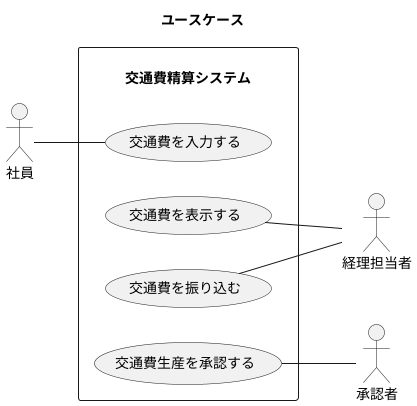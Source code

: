 @startuml usecase.png
skinparam monochrome true
skinparam defaultFontName Ricty
skinparam shadowing false
hide footbox
skinparam classAttributeIconSize 0

title ユースケース

left to right direction
skinparam packageStyle rectangle
actor 社員
actor 経理担当者
actor 承認者
rectangle \n交通費精算システム\n {
  社員 -- (交通費を入力する)
  (交通費を表示する) -- 経理担当者
  (交通費を振り込む) -- 経理担当者
  (交通費生産を承認する) -- 承認者
}

@enduml
